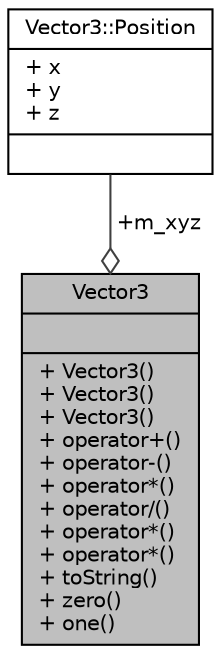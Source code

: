 digraph "Vector3"
{
 // LATEX_PDF_SIZE
  edge [fontname="Helvetica",fontsize="10",labelfontname="Helvetica",labelfontsize="10"];
  node [fontname="Helvetica",fontsize="10",shape=record];
  Node1 [label="{Vector3\n||+ Vector3()\l+ Vector3()\l+ Vector3()\l+ operator+()\l+ operator-()\l+ operator*()\l+ operator/()\l+ operator*()\l+ operator*()\l+ toString()\l+ zero()\l+ one()\l}",height=0.2,width=0.4,color="black", fillcolor="grey75", style="filled", fontcolor="black",tooltip="Utility Class."];
  Node2 -> Node1 [color="grey25",fontsize="10",style="solid",label=" +m_xyz" ,arrowhead="odiamond",fontname="Helvetica"];
  Node2 [label="{Vector3::Position\n|+ x\l+ y\l+ z\l|}",height=0.2,width=0.4,color="black", fillcolor="white", style="filled",URL="$struct_vector3_1_1_position.html",tooltip=" "];
}
